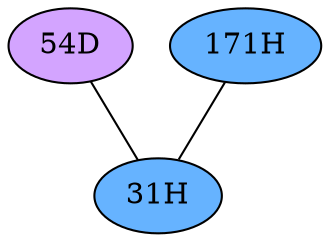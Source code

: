 // The Round Table
graph {
	"54D" [fillcolor="#D3A4FF" style=radial]
	"31H" [fillcolor="#66B3FF" style=radial]
	"54D" -- "31H" [penwidth=1]
	"171H" [fillcolor="#66B3FF" style=radial]
	"31H" [fillcolor="#66B3FF" style=radial]
	"171H" -- "31H" [penwidth=1]
}
